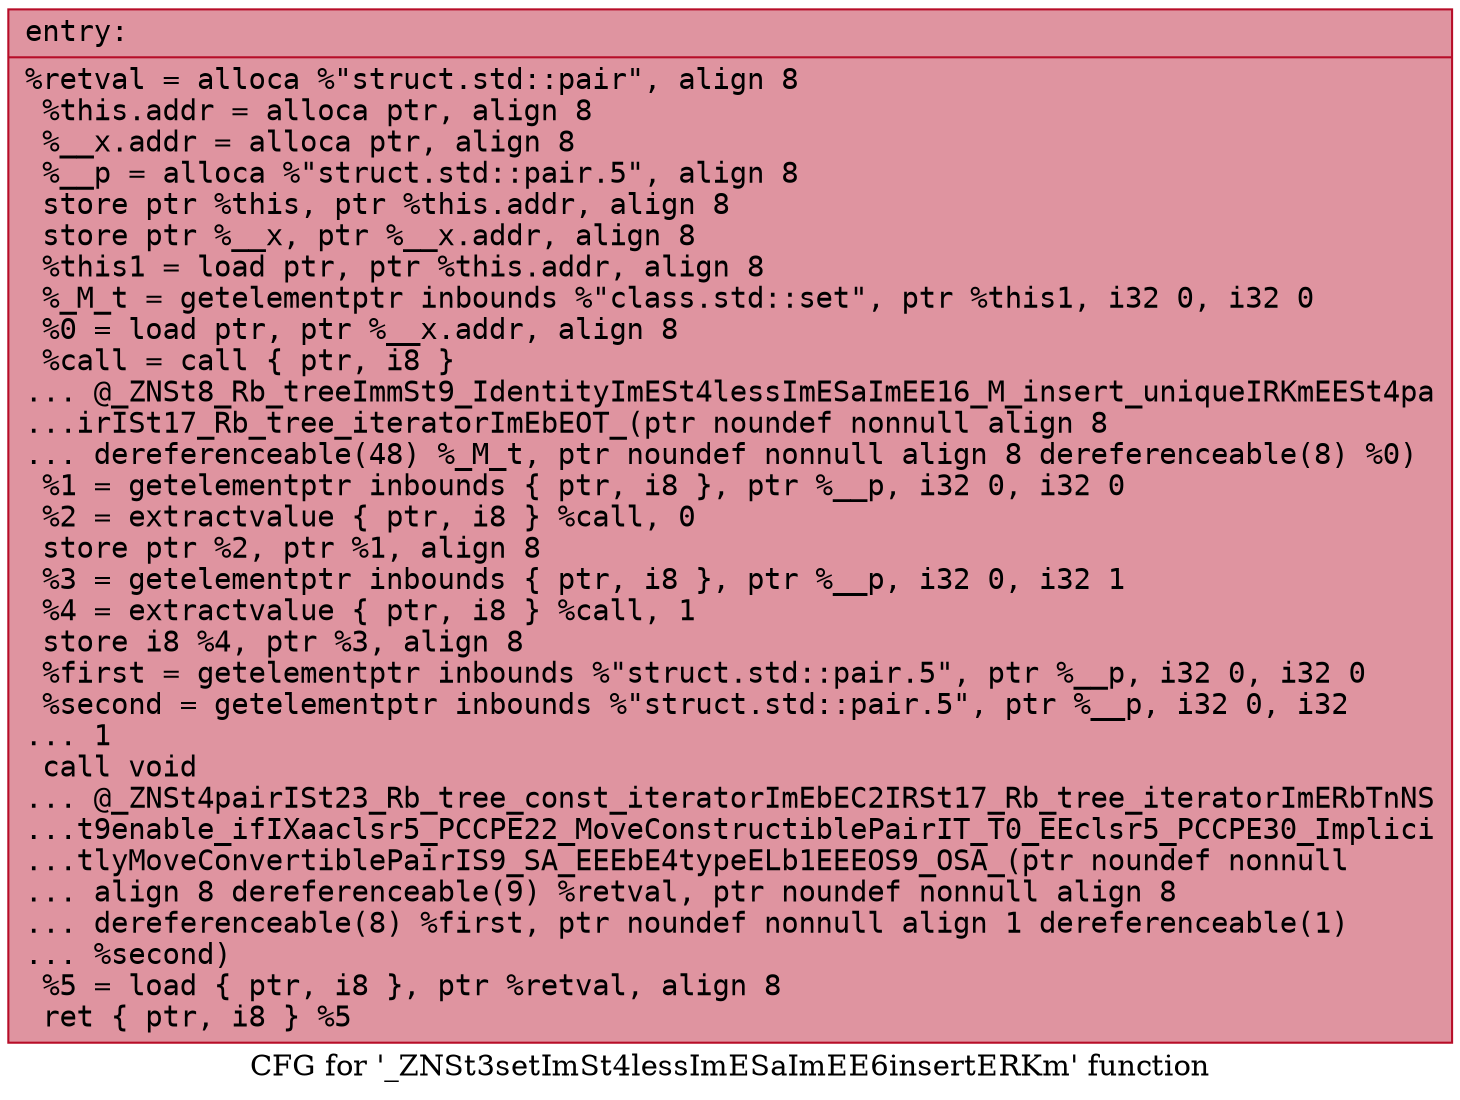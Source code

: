 digraph "CFG for '_ZNSt3setImSt4lessImESaImEE6insertERKm' function" {
	label="CFG for '_ZNSt3setImSt4lessImESaImEE6insertERKm' function";

	Node0x56346572ce70 [shape=record,color="#b70d28ff", style=filled, fillcolor="#b70d2870" fontname="Courier",label="{entry:\l|  %retval = alloca %\"struct.std::pair\", align 8\l  %this.addr = alloca ptr, align 8\l  %__x.addr = alloca ptr, align 8\l  %__p = alloca %\"struct.std::pair.5\", align 8\l  store ptr %this, ptr %this.addr, align 8\l  store ptr %__x, ptr %__x.addr, align 8\l  %this1 = load ptr, ptr %this.addr, align 8\l  %_M_t = getelementptr inbounds %\"class.std::set\", ptr %this1, i32 0, i32 0\l  %0 = load ptr, ptr %__x.addr, align 8\l  %call = call \{ ptr, i8 \}\l... @_ZNSt8_Rb_treeImmSt9_IdentityImESt4lessImESaImEE16_M_insert_uniqueIRKmEESt4pa\l...irISt17_Rb_tree_iteratorImEbEOT_(ptr noundef nonnull align 8\l... dereferenceable(48) %_M_t, ptr noundef nonnull align 8 dereferenceable(8) %0)\l  %1 = getelementptr inbounds \{ ptr, i8 \}, ptr %__p, i32 0, i32 0\l  %2 = extractvalue \{ ptr, i8 \} %call, 0\l  store ptr %2, ptr %1, align 8\l  %3 = getelementptr inbounds \{ ptr, i8 \}, ptr %__p, i32 0, i32 1\l  %4 = extractvalue \{ ptr, i8 \} %call, 1\l  store i8 %4, ptr %3, align 8\l  %first = getelementptr inbounds %\"struct.std::pair.5\", ptr %__p, i32 0, i32 0\l  %second = getelementptr inbounds %\"struct.std::pair.5\", ptr %__p, i32 0, i32\l... 1\l  call void\l... @_ZNSt4pairISt23_Rb_tree_const_iteratorImEbEC2IRSt17_Rb_tree_iteratorImERbTnNS\l...t9enable_ifIXaaclsr5_PCCPE22_MoveConstructiblePairIT_T0_EEclsr5_PCCPE30_Implici\l...tlyMoveConvertiblePairIS9_SA_EEEbE4typeELb1EEEOS9_OSA_(ptr noundef nonnull\l... align 8 dereferenceable(9) %retval, ptr noundef nonnull align 8\l... dereferenceable(8) %first, ptr noundef nonnull align 1 dereferenceable(1)\l... %second)\l  %5 = load \{ ptr, i8 \}, ptr %retval, align 8\l  ret \{ ptr, i8 \} %5\l}"];
}
